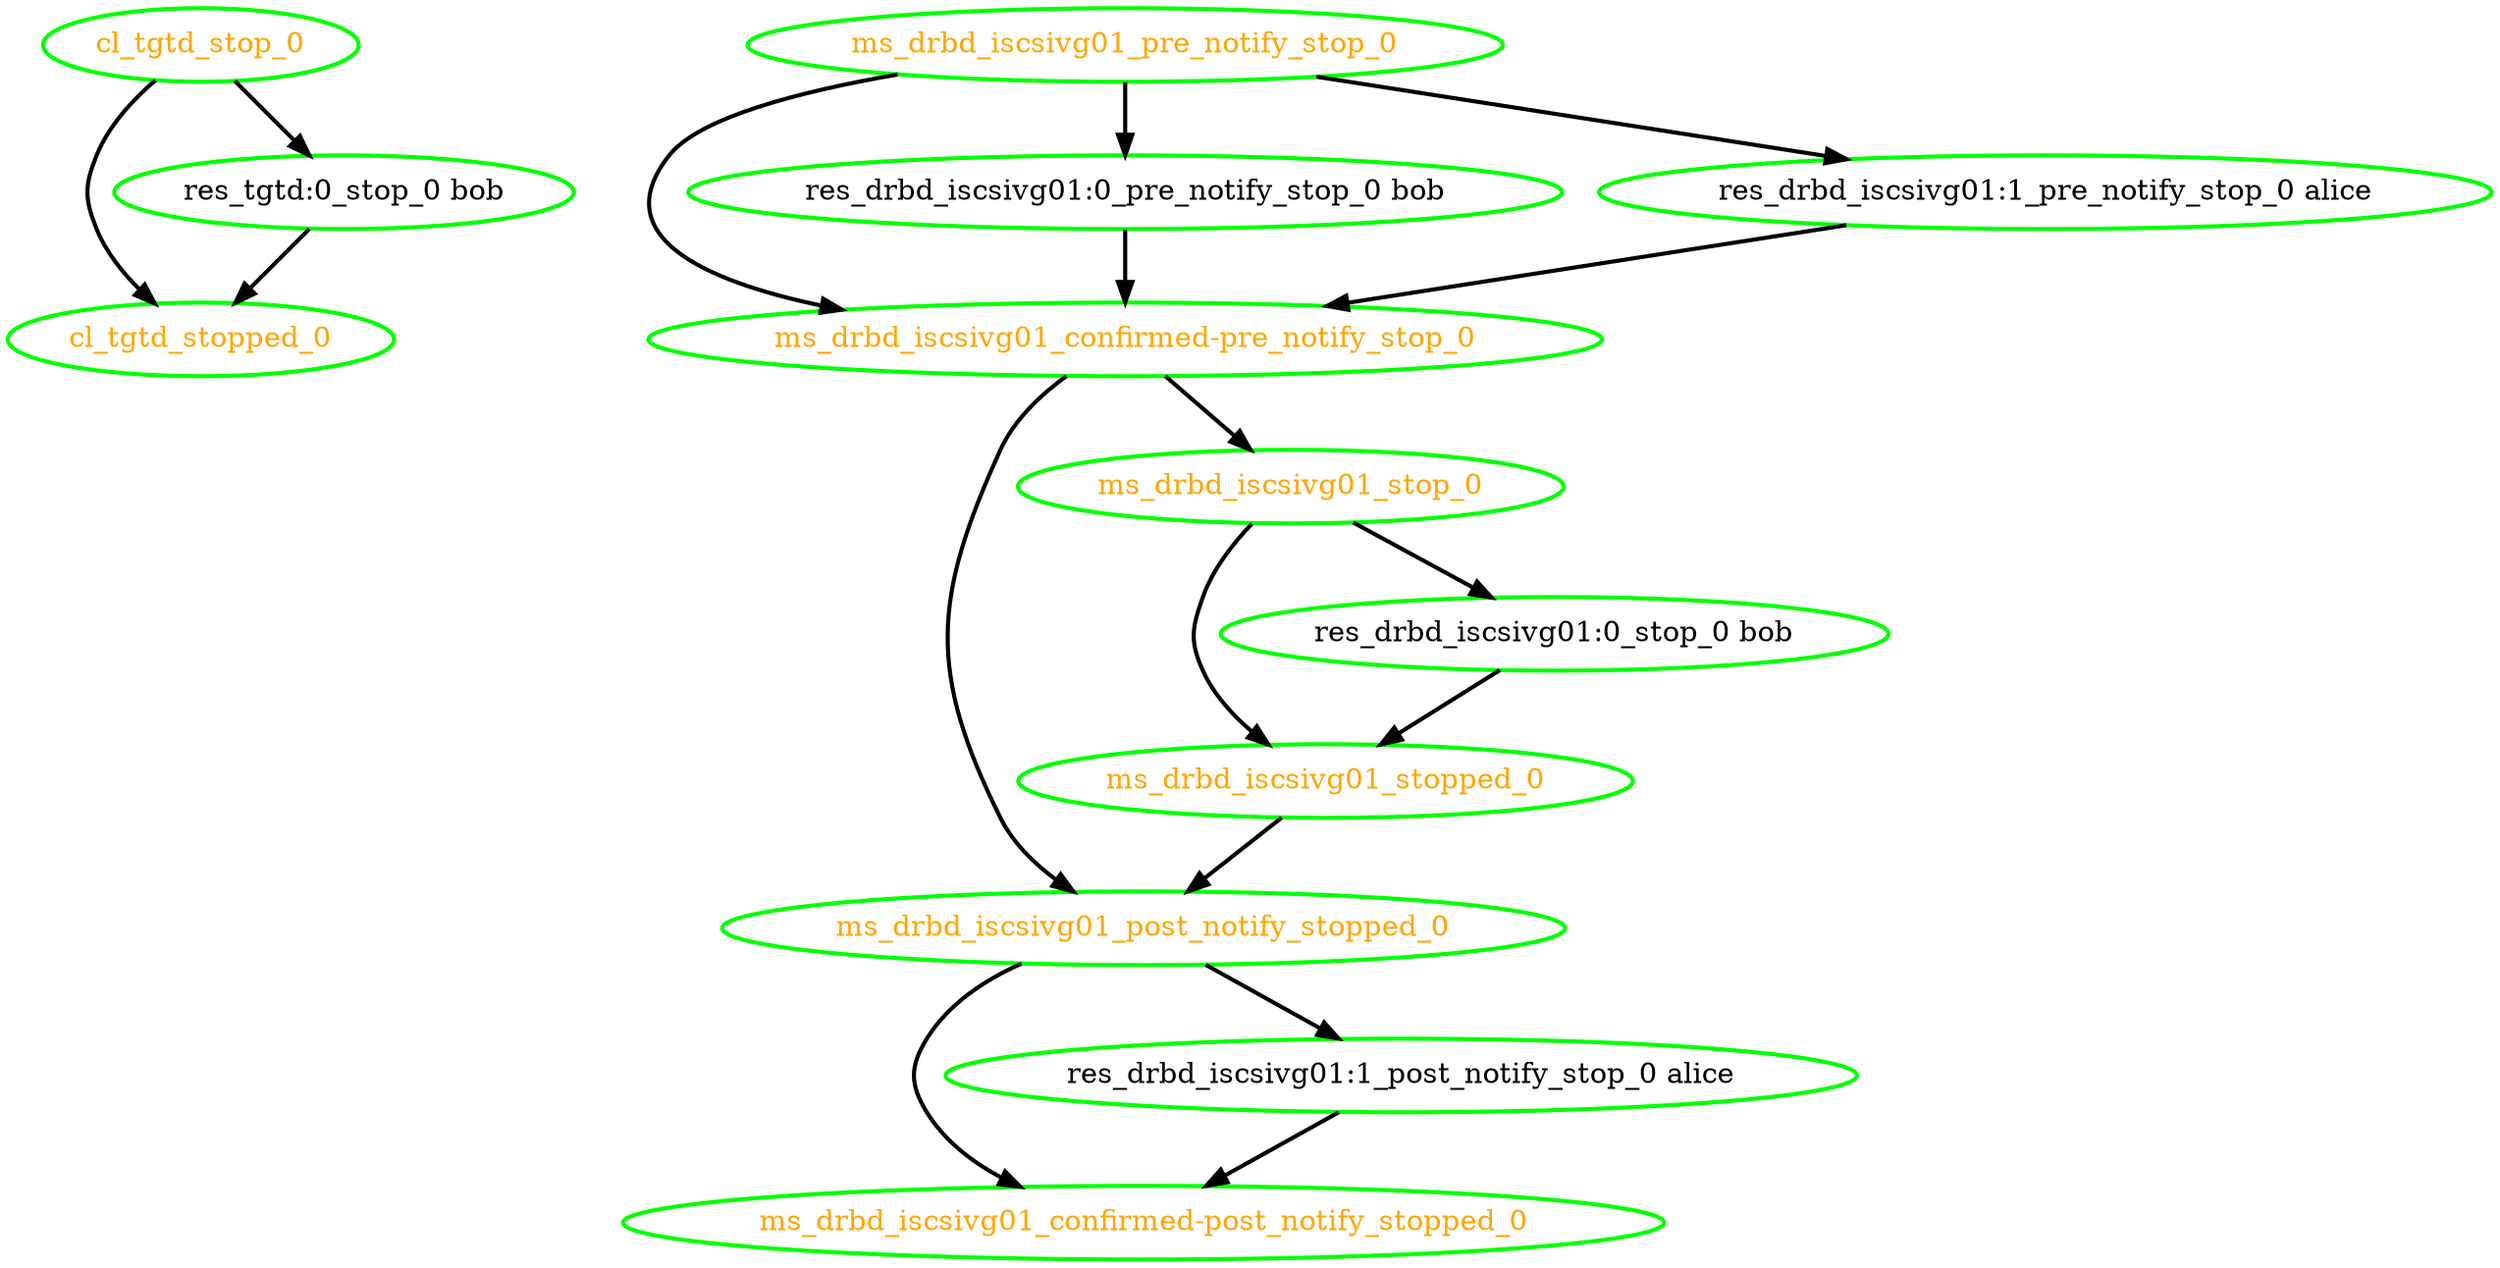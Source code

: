 digraph "g" {
"cl_tgtd_stop_0" -> "cl_tgtd_stopped_0" [ style = bold]
"cl_tgtd_stop_0" -> "res_tgtd:0_stop_0 bob" [ style = bold]
"cl_tgtd_stop_0" [ style=bold color="green" fontcolor="orange" ]
"cl_tgtd_stopped_0" [ style=bold color="green" fontcolor="orange" ]
"ms_drbd_iscsivg01_confirmed-post_notify_stopped_0" [ style=bold color="green" fontcolor="orange" ]
"ms_drbd_iscsivg01_confirmed-pre_notify_stop_0" -> "ms_drbd_iscsivg01_post_notify_stopped_0" [ style = bold]
"ms_drbd_iscsivg01_confirmed-pre_notify_stop_0" -> "ms_drbd_iscsivg01_stop_0" [ style = bold]
"ms_drbd_iscsivg01_confirmed-pre_notify_stop_0" [ style=bold color="green" fontcolor="orange" ]
"ms_drbd_iscsivg01_post_notify_stopped_0" -> "ms_drbd_iscsivg01_confirmed-post_notify_stopped_0" [ style = bold]
"ms_drbd_iscsivg01_post_notify_stopped_0" -> "res_drbd_iscsivg01:1_post_notify_stop_0 alice" [ style = bold]
"ms_drbd_iscsivg01_post_notify_stopped_0" [ style=bold color="green" fontcolor="orange" ]
"ms_drbd_iscsivg01_pre_notify_stop_0" -> "ms_drbd_iscsivg01_confirmed-pre_notify_stop_0" [ style = bold]
"ms_drbd_iscsivg01_pre_notify_stop_0" -> "res_drbd_iscsivg01:0_pre_notify_stop_0 bob" [ style = bold]
"ms_drbd_iscsivg01_pre_notify_stop_0" -> "res_drbd_iscsivg01:1_pre_notify_stop_0 alice" [ style = bold]
"ms_drbd_iscsivg01_pre_notify_stop_0" [ style=bold color="green" fontcolor="orange" ]
"ms_drbd_iscsivg01_stop_0" -> "ms_drbd_iscsivg01_stopped_0" [ style = bold]
"ms_drbd_iscsivg01_stop_0" -> "res_drbd_iscsivg01:0_stop_0 bob" [ style = bold]
"ms_drbd_iscsivg01_stop_0" [ style=bold color="green" fontcolor="orange" ]
"ms_drbd_iscsivg01_stopped_0" -> "ms_drbd_iscsivg01_post_notify_stopped_0" [ style = bold]
"ms_drbd_iscsivg01_stopped_0" [ style=bold color="green" fontcolor="orange" ]
"res_drbd_iscsivg01:0_pre_notify_stop_0 bob" -> "ms_drbd_iscsivg01_confirmed-pre_notify_stop_0" [ style = bold]
"res_drbd_iscsivg01:0_pre_notify_stop_0 bob" [ style=bold color="green" fontcolor="black" ]
"res_drbd_iscsivg01:0_stop_0 bob" -> "ms_drbd_iscsivg01_stopped_0" [ style = bold]
"res_drbd_iscsivg01:0_stop_0 bob" [ style=bold color="green" fontcolor="black" ]
"res_drbd_iscsivg01:1_post_notify_stop_0 alice" -> "ms_drbd_iscsivg01_confirmed-post_notify_stopped_0" [ style = bold]
"res_drbd_iscsivg01:1_post_notify_stop_0 alice" [ style=bold color="green" fontcolor="black" ]
"res_drbd_iscsivg01:1_pre_notify_stop_0 alice" -> "ms_drbd_iscsivg01_confirmed-pre_notify_stop_0" [ style = bold]
"res_drbd_iscsivg01:1_pre_notify_stop_0 alice" [ style=bold color="green" fontcolor="black" ]
"res_tgtd:0_stop_0 bob" -> "cl_tgtd_stopped_0" [ style = bold]
"res_tgtd:0_stop_0 bob" [ style=bold color="green" fontcolor="black" ]
}
